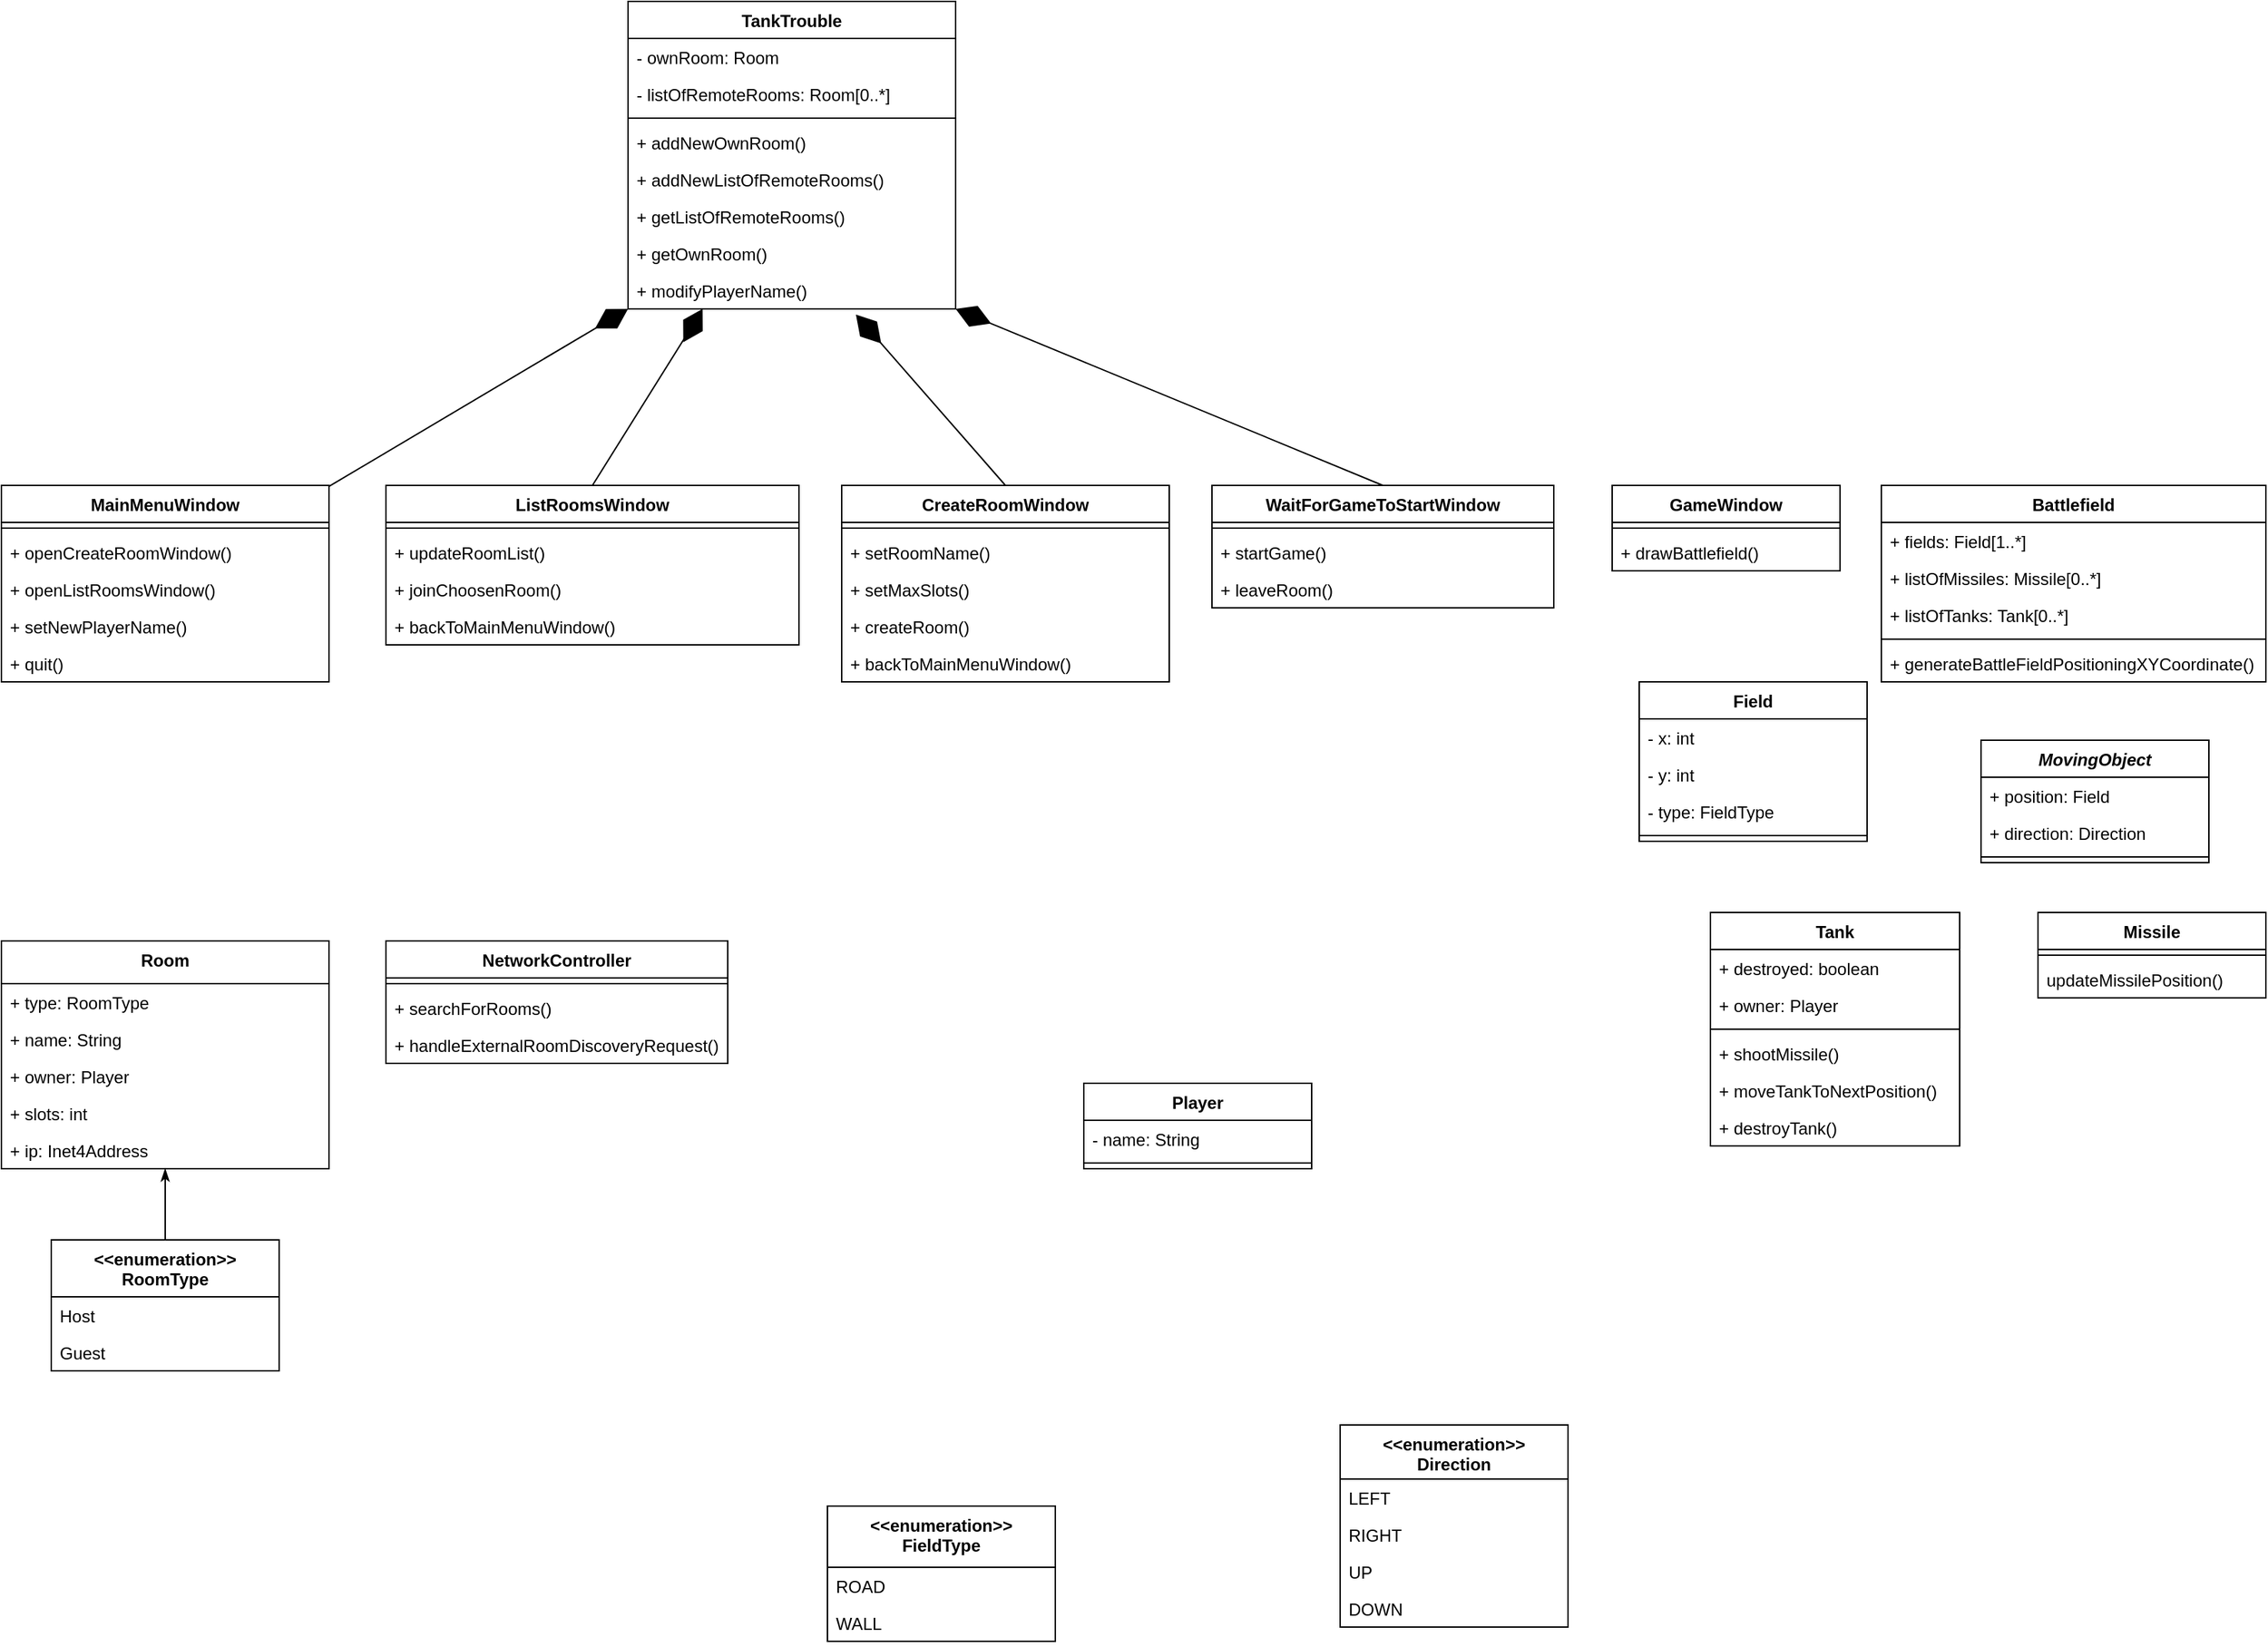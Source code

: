 <mxfile version="17.4.6" type="device"><diagram id="C5RBs43oDa-KdzZeNtuy" name="Page-1"><mxGraphModel dx="2249" dy="2112" grid="1" gridSize="10" guides="1" tooltips="1" connect="1" arrows="1" fold="1" page="1" pageScale="1" pageWidth="827" pageHeight="1169" math="0" shadow="0"><root><mxCell id="WIyWlLk6GJQsqaUBKTNV-0"/><mxCell id="WIyWlLk6GJQsqaUBKTNV-1" parent="WIyWlLk6GJQsqaUBKTNV-0"/><mxCell id="-jOKE5m_U8Y6t2ILIKxy-20" value="MainMenuWindow" style="swimlane;fontStyle=1;align=center;verticalAlign=top;childLayout=stackLayout;horizontal=1;startSize=26;horizontalStack=0;resizeParent=1;resizeParentMax=0;resizeLast=0;collapsible=1;marginBottom=0;" vertex="1" parent="WIyWlLk6GJQsqaUBKTNV-1"><mxGeometry x="30" y="320" width="230" height="138" as="geometry"/></mxCell><mxCell id="-jOKE5m_U8Y6t2ILIKxy-22" value="" style="line;strokeWidth=1;fillColor=none;align=left;verticalAlign=middle;spacingTop=-1;spacingLeft=3;spacingRight=3;rotatable=0;labelPosition=right;points=[];portConstraint=eastwest;" vertex="1" parent="-jOKE5m_U8Y6t2ILIKxy-20"><mxGeometry y="26" width="230" height="8" as="geometry"/></mxCell><mxCell id="-jOKE5m_U8Y6t2ILIKxy-23" value="+ openCreateRoomWindow()" style="text;strokeColor=none;fillColor=none;align=left;verticalAlign=top;spacingLeft=4;spacingRight=4;overflow=hidden;rotatable=0;points=[[0,0.5],[1,0.5]];portConstraint=eastwest;" vertex="1" parent="-jOKE5m_U8Y6t2ILIKxy-20"><mxGeometry y="34" width="230" height="26" as="geometry"/></mxCell><mxCell id="-jOKE5m_U8Y6t2ILIKxy-24" value="+ openListRoomsWindow()" style="text;strokeColor=none;fillColor=none;align=left;verticalAlign=top;spacingLeft=4;spacingRight=4;overflow=hidden;rotatable=0;points=[[0,0.5],[1,0.5]];portConstraint=eastwest;" vertex="1" parent="-jOKE5m_U8Y6t2ILIKxy-20"><mxGeometry y="60" width="230" height="26" as="geometry"/></mxCell><mxCell id="-jOKE5m_U8Y6t2ILIKxy-25" value="+ setNewPlayerName()" style="text;strokeColor=none;fillColor=none;align=left;verticalAlign=top;spacingLeft=4;spacingRight=4;overflow=hidden;rotatable=0;points=[[0,0.5],[1,0.5]];portConstraint=eastwest;" vertex="1" parent="-jOKE5m_U8Y6t2ILIKxy-20"><mxGeometry y="86" width="230" height="26" as="geometry"/></mxCell><mxCell id="-jOKE5m_U8Y6t2ILIKxy-27" value="+ quit()" style="text;strokeColor=none;fillColor=none;align=left;verticalAlign=top;spacingLeft=4;spacingRight=4;overflow=hidden;rotatable=0;points=[[0,0.5],[1,0.5]];portConstraint=eastwest;" vertex="1" parent="-jOKE5m_U8Y6t2ILIKxy-20"><mxGeometry y="112" width="230" height="26" as="geometry"/></mxCell><mxCell id="-jOKE5m_U8Y6t2ILIKxy-28" value="CreateRoomWindow" style="swimlane;fontStyle=1;align=center;verticalAlign=top;childLayout=stackLayout;horizontal=1;startSize=26;horizontalStack=0;resizeParent=1;resizeParentMax=0;resizeLast=0;collapsible=1;marginBottom=0;" vertex="1" parent="WIyWlLk6GJQsqaUBKTNV-1"><mxGeometry x="620" y="320" width="230" height="138" as="geometry"/></mxCell><mxCell id="-jOKE5m_U8Y6t2ILIKxy-30" value="" style="line;strokeWidth=1;fillColor=none;align=left;verticalAlign=middle;spacingTop=-1;spacingLeft=3;spacingRight=3;rotatable=0;labelPosition=right;points=[];portConstraint=eastwest;" vertex="1" parent="-jOKE5m_U8Y6t2ILIKxy-28"><mxGeometry y="26" width="230" height="8" as="geometry"/></mxCell><mxCell id="-jOKE5m_U8Y6t2ILIKxy-41" value="+ setRoomName()" style="text;strokeColor=none;fillColor=none;align=left;verticalAlign=top;spacingLeft=4;spacingRight=4;overflow=hidden;rotatable=0;points=[[0,0.5],[1,0.5]];portConstraint=eastwest;" vertex="1" parent="-jOKE5m_U8Y6t2ILIKxy-28"><mxGeometry y="34" width="230" height="26" as="geometry"/></mxCell><mxCell id="-jOKE5m_U8Y6t2ILIKxy-32" value="+ setMaxSlots()" style="text;strokeColor=none;fillColor=none;align=left;verticalAlign=top;spacingLeft=4;spacingRight=4;overflow=hidden;rotatable=0;points=[[0,0.5],[1,0.5]];portConstraint=eastwest;" vertex="1" parent="-jOKE5m_U8Y6t2ILIKxy-28"><mxGeometry y="60" width="230" height="26" as="geometry"/></mxCell><mxCell id="-jOKE5m_U8Y6t2ILIKxy-33" value="+ createRoom()" style="text;strokeColor=none;fillColor=none;align=left;verticalAlign=top;spacingLeft=4;spacingRight=4;overflow=hidden;rotatable=0;points=[[0,0.5],[1,0.5]];portConstraint=eastwest;" vertex="1" parent="-jOKE5m_U8Y6t2ILIKxy-28"><mxGeometry y="86" width="230" height="26" as="geometry"/></mxCell><mxCell id="-jOKE5m_U8Y6t2ILIKxy-47" value="+ backToMainMenuWindow()" style="text;strokeColor=none;fillColor=none;align=left;verticalAlign=top;spacingLeft=4;spacingRight=4;overflow=hidden;rotatable=0;points=[[0,0.5],[1,0.5]];portConstraint=eastwest;" vertex="1" parent="-jOKE5m_U8Y6t2ILIKxy-28"><mxGeometry y="112" width="230" height="26" as="geometry"/></mxCell><mxCell id="-jOKE5m_U8Y6t2ILIKxy-42" value="ListRoomsWindow" style="swimlane;fontStyle=1;align=center;verticalAlign=top;childLayout=stackLayout;horizontal=1;startSize=26;horizontalStack=0;resizeParent=1;resizeParentMax=0;resizeLast=0;collapsible=1;marginBottom=0;" vertex="1" parent="WIyWlLk6GJQsqaUBKTNV-1"><mxGeometry x="300" y="320" width="290" height="112" as="geometry"/></mxCell><mxCell id="-jOKE5m_U8Y6t2ILIKxy-44" value="" style="line;strokeWidth=1;fillColor=none;align=left;verticalAlign=middle;spacingTop=-1;spacingLeft=3;spacingRight=3;rotatable=0;labelPosition=right;points=[];portConstraint=eastwest;" vertex="1" parent="-jOKE5m_U8Y6t2ILIKxy-42"><mxGeometry y="26" width="290" height="8" as="geometry"/></mxCell><mxCell id="-jOKE5m_U8Y6t2ILIKxy-45" value="+ updateRoomList()" style="text;strokeColor=none;fillColor=none;align=left;verticalAlign=top;spacingLeft=4;spacingRight=4;overflow=hidden;rotatable=0;points=[[0,0.5],[1,0.5]];portConstraint=eastwest;" vertex="1" parent="-jOKE5m_U8Y6t2ILIKxy-42"><mxGeometry y="34" width="290" height="26" as="geometry"/></mxCell><mxCell id="-jOKE5m_U8Y6t2ILIKxy-46" value="+ joinChoosenRoom()" style="text;strokeColor=none;fillColor=none;align=left;verticalAlign=top;spacingLeft=4;spacingRight=4;overflow=hidden;rotatable=0;points=[[0,0.5],[1,0.5]];portConstraint=eastwest;" vertex="1" parent="-jOKE5m_U8Y6t2ILIKxy-42"><mxGeometry y="60" width="290" height="26" as="geometry"/></mxCell><mxCell id="-jOKE5m_U8Y6t2ILIKxy-48" value="+ backToMainMenuWindow()" style="text;strokeColor=none;fillColor=none;align=left;verticalAlign=top;spacingLeft=4;spacingRight=4;overflow=hidden;rotatable=0;points=[[0,0.5],[1,0.5]];portConstraint=eastwest;" vertex="1" parent="-jOKE5m_U8Y6t2ILIKxy-42"><mxGeometry y="86" width="290" height="26" as="geometry"/></mxCell><mxCell id="-jOKE5m_U8Y6t2ILIKxy-49" value="NetworkController" style="swimlane;fontStyle=1;align=center;verticalAlign=top;childLayout=stackLayout;horizontal=1;startSize=26;horizontalStack=0;resizeParent=1;resizeParentMax=0;resizeLast=0;collapsible=1;marginBottom=0;" vertex="1" parent="WIyWlLk6GJQsqaUBKTNV-1"><mxGeometry x="300" y="640" width="240" height="86" as="geometry"/></mxCell><mxCell id="-jOKE5m_U8Y6t2ILIKxy-51" value="" style="line;strokeWidth=1;fillColor=none;align=left;verticalAlign=middle;spacingTop=-1;spacingLeft=3;spacingRight=3;rotatable=0;labelPosition=right;points=[];portConstraint=eastwest;" vertex="1" parent="-jOKE5m_U8Y6t2ILIKxy-49"><mxGeometry y="26" width="240" height="8" as="geometry"/></mxCell><mxCell id="-jOKE5m_U8Y6t2ILIKxy-52" value="+ searchForRooms()" style="text;strokeColor=none;fillColor=none;align=left;verticalAlign=top;spacingLeft=4;spacingRight=4;overflow=hidden;rotatable=0;points=[[0,0.5],[1,0.5]];portConstraint=eastwest;" vertex="1" parent="-jOKE5m_U8Y6t2ILIKxy-49"><mxGeometry y="34" width="240" height="26" as="geometry"/></mxCell><mxCell id="-jOKE5m_U8Y6t2ILIKxy-106" value="+ handleExternalRoomDiscoveryRequest()" style="text;strokeColor=none;fillColor=none;align=left;verticalAlign=top;spacingLeft=4;spacingRight=4;overflow=hidden;rotatable=0;points=[[0,0.5],[1,0.5]];portConstraint=eastwest;" vertex="1" parent="-jOKE5m_U8Y6t2ILIKxy-49"><mxGeometry y="60" width="240" height="26" as="geometry"/></mxCell><mxCell id="-jOKE5m_U8Y6t2ILIKxy-57" value="WaitForGameToStartWindow" style="swimlane;fontStyle=1;align=center;verticalAlign=top;childLayout=stackLayout;horizontal=1;startSize=26;horizontalStack=0;resizeParent=1;resizeParentMax=0;resizeLast=0;collapsible=1;marginBottom=0;" vertex="1" parent="WIyWlLk6GJQsqaUBKTNV-1"><mxGeometry x="880" y="320" width="240" height="86" as="geometry"/></mxCell><mxCell id="-jOKE5m_U8Y6t2ILIKxy-59" value="" style="line;strokeWidth=1;fillColor=none;align=left;verticalAlign=middle;spacingTop=-1;spacingLeft=3;spacingRight=3;rotatable=0;labelPosition=right;points=[];portConstraint=eastwest;" vertex="1" parent="-jOKE5m_U8Y6t2ILIKxy-57"><mxGeometry y="26" width="240" height="8" as="geometry"/></mxCell><mxCell id="-jOKE5m_U8Y6t2ILIKxy-60" value="+ startGame()" style="text;strokeColor=none;fillColor=none;align=left;verticalAlign=top;spacingLeft=4;spacingRight=4;overflow=hidden;rotatable=0;points=[[0,0.5],[1,0.5]];portConstraint=eastwest;" vertex="1" parent="-jOKE5m_U8Y6t2ILIKxy-57"><mxGeometry y="34" width="240" height="26" as="geometry"/></mxCell><mxCell id="-jOKE5m_U8Y6t2ILIKxy-103" value="+ leaveRoom()" style="text;strokeColor=none;fillColor=none;align=left;verticalAlign=top;spacingLeft=4;spacingRight=4;overflow=hidden;rotatable=0;points=[[0,0.5],[1,0.5]];portConstraint=eastwest;" vertex="1" parent="-jOKE5m_U8Y6t2ILIKxy-57"><mxGeometry y="60" width="240" height="26" as="geometry"/></mxCell><mxCell id="-jOKE5m_U8Y6t2ILIKxy-61" value="Room" style="swimlane;fontStyle=1;align=center;verticalAlign=top;childLayout=stackLayout;horizontal=1;startSize=30;horizontalStack=0;resizeParent=1;resizeParentMax=0;resizeLast=0;collapsible=1;marginBottom=0;" vertex="1" parent="WIyWlLk6GJQsqaUBKTNV-1"><mxGeometry x="30" y="640" width="230" height="160" as="geometry"/></mxCell><mxCell id="-jOKE5m_U8Y6t2ILIKxy-62" value="+ type: RoomType" style="text;strokeColor=none;fillColor=none;align=left;verticalAlign=top;spacingLeft=4;spacingRight=4;overflow=hidden;rotatable=0;points=[[0,0.5],[1,0.5]];portConstraint=eastwest;" vertex="1" parent="-jOKE5m_U8Y6t2ILIKxy-61"><mxGeometry y="30" width="230" height="26" as="geometry"/></mxCell><mxCell id="-jOKE5m_U8Y6t2ILIKxy-66" value="+ name: String" style="text;strokeColor=none;fillColor=none;align=left;verticalAlign=top;spacingLeft=4;spacingRight=4;overflow=hidden;rotatable=0;points=[[0,0.5],[1,0.5]];portConstraint=eastwest;" vertex="1" parent="-jOKE5m_U8Y6t2ILIKxy-61"><mxGeometry y="56" width="230" height="26" as="geometry"/></mxCell><mxCell id="-jOKE5m_U8Y6t2ILIKxy-67" value="+ owner: Player" style="text;strokeColor=none;fillColor=none;align=left;verticalAlign=top;spacingLeft=4;spacingRight=4;overflow=hidden;rotatable=0;points=[[0,0.5],[1,0.5]];portConstraint=eastwest;" vertex="1" parent="-jOKE5m_U8Y6t2ILIKxy-61"><mxGeometry y="82" width="230" height="26" as="geometry"/></mxCell><mxCell id="-jOKE5m_U8Y6t2ILIKxy-68" value="+ slots: int" style="text;strokeColor=none;fillColor=none;align=left;verticalAlign=top;spacingLeft=4;spacingRight=4;overflow=hidden;rotatable=0;points=[[0,0.5],[1,0.5]];portConstraint=eastwest;" vertex="1" parent="-jOKE5m_U8Y6t2ILIKxy-61"><mxGeometry y="108" width="230" height="26" as="geometry"/></mxCell><mxCell id="-jOKE5m_U8Y6t2ILIKxy-69" value="+ ip: Inet4Address" style="text;strokeColor=none;fillColor=none;align=left;verticalAlign=top;spacingLeft=4;spacingRight=4;overflow=hidden;rotatable=0;points=[[0,0.5],[1,0.5]];portConstraint=eastwest;" vertex="1" parent="-jOKE5m_U8Y6t2ILIKxy-61"><mxGeometry y="134" width="230" height="26" as="geometry"/></mxCell><mxCell id="-jOKE5m_U8Y6t2ILIKxy-107" style="edgeStyle=orthogonalEdgeStyle;rounded=0;orthogonalLoop=1;jettySize=auto;html=1;exitX=0.5;exitY=0;exitDx=0;exitDy=0;endArrow=classicThin;endFill=1;" edge="1" parent="WIyWlLk6GJQsqaUBKTNV-1" source="-jOKE5m_U8Y6t2ILIKxy-70" target="-jOKE5m_U8Y6t2ILIKxy-61"><mxGeometry relative="1" as="geometry"/></mxCell><mxCell id="-jOKE5m_U8Y6t2ILIKxy-70" value="&lt;&lt;enumeration&gt;&gt;&#10;RoomType" style="swimlane;fontStyle=1;align=center;verticalAlign=top;childLayout=stackLayout;horizontal=1;startSize=40;horizontalStack=0;resizeParent=1;resizeParentMax=0;resizeLast=0;collapsible=1;marginBottom=0;" vertex="1" parent="WIyWlLk6GJQsqaUBKTNV-1"><mxGeometry x="65" y="850" width="160" height="92" as="geometry"/></mxCell><mxCell id="-jOKE5m_U8Y6t2ILIKxy-71" value="Host" style="text;strokeColor=none;fillColor=none;align=left;verticalAlign=top;spacingLeft=4;spacingRight=4;overflow=hidden;rotatable=0;points=[[0,0.5],[1,0.5]];portConstraint=eastwest;" vertex="1" parent="-jOKE5m_U8Y6t2ILIKxy-70"><mxGeometry y="40" width="160" height="26" as="geometry"/></mxCell><mxCell id="-jOKE5m_U8Y6t2ILIKxy-74" value="Guest" style="text;strokeColor=none;fillColor=none;align=left;verticalAlign=top;spacingLeft=4;spacingRight=4;overflow=hidden;rotatable=0;points=[[0,0.5],[1,0.5]];portConstraint=eastwest;" vertex="1" parent="-jOKE5m_U8Y6t2ILIKxy-70"><mxGeometry y="66" width="160" height="26" as="geometry"/></mxCell><mxCell id="-jOKE5m_U8Y6t2ILIKxy-83" value="TankTrouble" style="swimlane;fontStyle=1;align=center;verticalAlign=top;childLayout=stackLayout;horizontal=1;startSize=26;horizontalStack=0;resizeParent=1;resizeParentMax=0;resizeLast=0;collapsible=1;marginBottom=0;" vertex="1" parent="WIyWlLk6GJQsqaUBKTNV-1"><mxGeometry x="470" y="-20" width="230" height="216" as="geometry"/></mxCell><mxCell id="-jOKE5m_U8Y6t2ILIKxy-84" value="- ownRoom: Room" style="text;strokeColor=none;fillColor=none;align=left;verticalAlign=top;spacingLeft=4;spacingRight=4;overflow=hidden;rotatable=0;points=[[0,0.5],[1,0.5]];portConstraint=eastwest;" vertex="1" parent="-jOKE5m_U8Y6t2ILIKxy-83"><mxGeometry y="26" width="230" height="26" as="geometry"/></mxCell><mxCell id="-jOKE5m_U8Y6t2ILIKxy-87" value="- listOfRemoteRooms: Room[0..*]" style="text;strokeColor=none;fillColor=none;align=left;verticalAlign=top;spacingLeft=4;spacingRight=4;overflow=hidden;rotatable=0;points=[[0,0.5],[1,0.5]];portConstraint=eastwest;" vertex="1" parent="-jOKE5m_U8Y6t2ILIKxy-83"><mxGeometry y="52" width="230" height="26" as="geometry"/></mxCell><mxCell id="-jOKE5m_U8Y6t2ILIKxy-85" value="" style="line;strokeWidth=1;fillColor=none;align=left;verticalAlign=middle;spacingTop=-1;spacingLeft=3;spacingRight=3;rotatable=0;labelPosition=right;points=[];portConstraint=eastwest;" vertex="1" parent="-jOKE5m_U8Y6t2ILIKxy-83"><mxGeometry y="78" width="230" height="8" as="geometry"/></mxCell><mxCell id="-jOKE5m_U8Y6t2ILIKxy-86" value="+ addNewOwnRoom()" style="text;strokeColor=none;fillColor=none;align=left;verticalAlign=top;spacingLeft=4;spacingRight=4;overflow=hidden;rotatable=0;points=[[0,0.5],[1,0.5]];portConstraint=eastwest;" vertex="1" parent="-jOKE5m_U8Y6t2ILIKxy-83"><mxGeometry y="86" width="230" height="26" as="geometry"/></mxCell><mxCell id="-jOKE5m_U8Y6t2ILIKxy-89" value="+ addNewListOfRemoteRooms()" style="text;strokeColor=none;fillColor=none;align=left;verticalAlign=top;spacingLeft=4;spacingRight=4;overflow=hidden;rotatable=0;points=[[0,0.5],[1,0.5]];portConstraint=eastwest;" vertex="1" parent="-jOKE5m_U8Y6t2ILIKxy-83"><mxGeometry y="112" width="230" height="26" as="geometry"/></mxCell><mxCell id="-jOKE5m_U8Y6t2ILIKxy-90" value="+ getListOfRemoteRooms()" style="text;strokeColor=none;fillColor=none;align=left;verticalAlign=top;spacingLeft=4;spacingRight=4;overflow=hidden;rotatable=0;points=[[0,0.5],[1,0.5]];portConstraint=eastwest;" vertex="1" parent="-jOKE5m_U8Y6t2ILIKxy-83"><mxGeometry y="138" width="230" height="26" as="geometry"/></mxCell><mxCell id="-jOKE5m_U8Y6t2ILIKxy-98" value="+ getOwnRoom()" style="text;strokeColor=none;fillColor=none;align=left;verticalAlign=top;spacingLeft=4;spacingRight=4;overflow=hidden;rotatable=0;points=[[0,0.5],[1,0.5]];portConstraint=eastwest;" vertex="1" parent="-jOKE5m_U8Y6t2ILIKxy-83"><mxGeometry y="164" width="230" height="26" as="geometry"/></mxCell><mxCell id="-jOKE5m_U8Y6t2ILIKxy-170" value="+ modifyPlayerName()" style="text;strokeColor=none;fillColor=none;align=left;verticalAlign=top;spacingLeft=4;spacingRight=4;overflow=hidden;rotatable=0;points=[[0,0.5],[1,0.5]];portConstraint=eastwest;" vertex="1" parent="-jOKE5m_U8Y6t2ILIKxy-83"><mxGeometry y="190" width="230" height="26" as="geometry"/></mxCell><mxCell id="-jOKE5m_U8Y6t2ILIKxy-99" value="" style="endArrow=diamondThin;endFill=1;endSize=24;html=1;rounded=0;entryX=0;entryY=1;entryDx=0;entryDy=0;" edge="1" parent="WIyWlLk6GJQsqaUBKTNV-1" source="-jOKE5m_U8Y6t2ILIKxy-20" target="-jOKE5m_U8Y6t2ILIKxy-83"><mxGeometry width="160" relative="1" as="geometry"><mxPoint x="440" y="430" as="sourcePoint"/><mxPoint x="600" y="430" as="targetPoint"/></mxGeometry></mxCell><mxCell id="-jOKE5m_U8Y6t2ILIKxy-100" value="" style="endArrow=diamondThin;endFill=1;endSize=24;html=1;rounded=0;exitX=0.5;exitY=0;exitDx=0;exitDy=0;" edge="1" parent="WIyWlLk6GJQsqaUBKTNV-1" source="-jOKE5m_U8Y6t2ILIKxy-42" target="-jOKE5m_U8Y6t2ILIKxy-83"><mxGeometry width="160" relative="1" as="geometry"><mxPoint x="600" y="20" as="sourcePoint"/><mxPoint x="760" y="20" as="targetPoint"/><Array as="points"><mxPoint x="520" y="200"/></Array></mxGeometry></mxCell><mxCell id="-jOKE5m_U8Y6t2ILIKxy-101" value="" style="endArrow=diamondThin;endFill=1;endSize=24;html=1;rounded=0;exitX=0.5;exitY=0;exitDx=0;exitDy=0;" edge="1" parent="WIyWlLk6GJQsqaUBKTNV-1" source="-jOKE5m_U8Y6t2ILIKxy-28"><mxGeometry width="160" relative="1" as="geometry"><mxPoint x="740" y="240" as="sourcePoint"/><mxPoint x="630" y="200" as="targetPoint"/></mxGeometry></mxCell><mxCell id="-jOKE5m_U8Y6t2ILIKxy-102" value="" style="endArrow=diamondThin;endFill=1;endSize=24;html=1;rounded=0;exitX=0.5;exitY=0;exitDx=0;exitDy=0;entryX=1;entryY=1;entryDx=0;entryDy=0;" edge="1" parent="WIyWlLk6GJQsqaUBKTNV-1" source="-jOKE5m_U8Y6t2ILIKxy-57" target="-jOKE5m_U8Y6t2ILIKxy-83"><mxGeometry width="160" relative="1" as="geometry"><mxPoint x="930" y="190" as="sourcePoint"/><mxPoint x="1090" y="190" as="targetPoint"/></mxGeometry></mxCell><mxCell id="-jOKE5m_U8Y6t2ILIKxy-108" value="MovingObject" style="swimlane;fontStyle=3;align=center;verticalAlign=top;childLayout=stackLayout;horizontal=1;startSize=26;horizontalStack=0;resizeParent=1;resizeParentMax=0;resizeLast=0;collapsible=1;marginBottom=0;" vertex="1" parent="WIyWlLk6GJQsqaUBKTNV-1"><mxGeometry x="1420" y="499" width="160" height="86" as="geometry"/></mxCell><mxCell id="-jOKE5m_U8Y6t2ILIKxy-109" value="+ position: Field" style="text;strokeColor=none;fillColor=none;align=left;verticalAlign=top;spacingLeft=4;spacingRight=4;overflow=hidden;rotatable=0;points=[[0,0.5],[1,0.5]];portConstraint=eastwest;" vertex="1" parent="-jOKE5m_U8Y6t2ILIKxy-108"><mxGeometry y="26" width="160" height="26" as="geometry"/></mxCell><mxCell id="-jOKE5m_U8Y6t2ILIKxy-112" value="+ direction: Direction" style="text;strokeColor=none;fillColor=none;align=left;verticalAlign=top;spacingLeft=4;spacingRight=4;overflow=hidden;rotatable=0;points=[[0,0.5],[1,0.5]];portConstraint=eastwest;" vertex="1" parent="-jOKE5m_U8Y6t2ILIKxy-108"><mxGeometry y="52" width="160" height="26" as="geometry"/></mxCell><mxCell id="-jOKE5m_U8Y6t2ILIKxy-110" value="" style="line;strokeWidth=1;fillColor=none;align=left;verticalAlign=middle;spacingTop=-1;spacingLeft=3;spacingRight=3;rotatable=0;labelPosition=right;points=[];portConstraint=eastwest;" vertex="1" parent="-jOKE5m_U8Y6t2ILIKxy-108"><mxGeometry y="78" width="160" height="8" as="geometry"/></mxCell><mxCell id="-jOKE5m_U8Y6t2ILIKxy-113" value="&lt;&lt;enumeration&gt;&gt;&#10;Direction" style="swimlane;fontStyle=1;align=center;verticalAlign=top;childLayout=stackLayout;horizontal=1;startSize=38;horizontalStack=0;resizeParent=1;resizeParentMax=0;resizeLast=0;collapsible=1;marginBottom=0;" vertex="1" parent="WIyWlLk6GJQsqaUBKTNV-1"><mxGeometry x="970" y="980" width="160" height="142" as="geometry"/></mxCell><mxCell id="-jOKE5m_U8Y6t2ILIKxy-118" value="LEFT" style="text;strokeColor=none;fillColor=none;align=left;verticalAlign=top;spacingLeft=4;spacingRight=4;overflow=hidden;rotatable=0;points=[[0,0.5],[1,0.5]];portConstraint=eastwest;" vertex="1" parent="-jOKE5m_U8Y6t2ILIKxy-113"><mxGeometry y="38" width="160" height="26" as="geometry"/></mxCell><mxCell id="-jOKE5m_U8Y6t2ILIKxy-119" value="RIGHT" style="text;strokeColor=none;fillColor=none;align=left;verticalAlign=top;spacingLeft=4;spacingRight=4;overflow=hidden;rotatable=0;points=[[0,0.5],[1,0.5]];portConstraint=eastwest;" vertex="1" parent="-jOKE5m_U8Y6t2ILIKxy-113"><mxGeometry y="64" width="160" height="26" as="geometry"/></mxCell><mxCell id="-jOKE5m_U8Y6t2ILIKxy-114" value="UP" style="text;strokeColor=none;fillColor=none;align=left;verticalAlign=top;spacingLeft=4;spacingRight=4;overflow=hidden;rotatable=0;points=[[0,0.5],[1,0.5]];portConstraint=eastwest;" vertex="1" parent="-jOKE5m_U8Y6t2ILIKxy-113"><mxGeometry y="90" width="160" height="26" as="geometry"/></mxCell><mxCell id="-jOKE5m_U8Y6t2ILIKxy-117" value="DOWN" style="text;strokeColor=none;fillColor=none;align=left;verticalAlign=top;spacingLeft=4;spacingRight=4;overflow=hidden;rotatable=0;points=[[0,0.5],[1,0.5]];portConstraint=eastwest;" vertex="1" parent="-jOKE5m_U8Y6t2ILIKxy-113"><mxGeometry y="116" width="160" height="26" as="geometry"/></mxCell><mxCell id="-jOKE5m_U8Y6t2ILIKxy-120" value="Tank" style="swimlane;fontStyle=1;align=center;verticalAlign=top;childLayout=stackLayout;horizontal=1;startSize=26;horizontalStack=0;resizeParent=1;resizeParentMax=0;resizeLast=0;collapsible=1;marginBottom=0;" vertex="1" parent="WIyWlLk6GJQsqaUBKTNV-1"><mxGeometry x="1230" y="620" width="175" height="164" as="geometry"/></mxCell><mxCell id="-jOKE5m_U8Y6t2ILIKxy-121" value="+ destroyed: boolean" style="text;strokeColor=none;fillColor=none;align=left;verticalAlign=top;spacingLeft=4;spacingRight=4;overflow=hidden;rotatable=0;points=[[0,0.5],[1,0.5]];portConstraint=eastwest;" vertex="1" parent="-jOKE5m_U8Y6t2ILIKxy-120"><mxGeometry y="26" width="175" height="26" as="geometry"/></mxCell><mxCell id="-jOKE5m_U8Y6t2ILIKxy-128" value="+ owner: Player" style="text;strokeColor=none;fillColor=none;align=left;verticalAlign=top;spacingLeft=4;spacingRight=4;overflow=hidden;rotatable=0;points=[[0,0.5],[1,0.5]];portConstraint=eastwest;" vertex="1" parent="-jOKE5m_U8Y6t2ILIKxy-120"><mxGeometry y="52" width="175" height="26" as="geometry"/></mxCell><mxCell id="-jOKE5m_U8Y6t2ILIKxy-122" value="" style="line;strokeWidth=1;fillColor=none;align=left;verticalAlign=middle;spacingTop=-1;spacingLeft=3;spacingRight=3;rotatable=0;labelPosition=right;points=[];portConstraint=eastwest;" vertex="1" parent="-jOKE5m_U8Y6t2ILIKxy-120"><mxGeometry y="78" width="175" height="8" as="geometry"/></mxCell><mxCell id="-jOKE5m_U8Y6t2ILIKxy-123" value="+ shootMissile()" style="text;strokeColor=none;fillColor=none;align=left;verticalAlign=top;spacingLeft=4;spacingRight=4;overflow=hidden;rotatable=0;points=[[0,0.5],[1,0.5]];portConstraint=eastwest;" vertex="1" parent="-jOKE5m_U8Y6t2ILIKxy-120"><mxGeometry y="86" width="175" height="26" as="geometry"/></mxCell><mxCell id="-jOKE5m_U8Y6t2ILIKxy-129" value="+ moveTankToNextPosition()" style="text;strokeColor=none;fillColor=none;align=left;verticalAlign=top;spacingLeft=4;spacingRight=4;overflow=hidden;rotatable=0;points=[[0,0.5],[1,0.5]];portConstraint=eastwest;" vertex="1" parent="-jOKE5m_U8Y6t2ILIKxy-120"><mxGeometry y="112" width="175" height="26" as="geometry"/></mxCell><mxCell id="-jOKE5m_U8Y6t2ILIKxy-130" value="+ destroyTank()" style="text;strokeColor=none;fillColor=none;align=left;verticalAlign=top;spacingLeft=4;spacingRight=4;overflow=hidden;rotatable=0;points=[[0,0.5],[1,0.5]];portConstraint=eastwest;" vertex="1" parent="-jOKE5m_U8Y6t2ILIKxy-120"><mxGeometry y="138" width="175" height="26" as="geometry"/></mxCell><mxCell id="-jOKE5m_U8Y6t2ILIKxy-124" value="Missile" style="swimlane;fontStyle=1;align=center;verticalAlign=top;childLayout=stackLayout;horizontal=1;startSize=26;horizontalStack=0;resizeParent=1;resizeParentMax=0;resizeLast=0;collapsible=1;marginBottom=0;" vertex="1" parent="WIyWlLk6GJQsqaUBKTNV-1"><mxGeometry x="1460" y="620" width="160" height="60" as="geometry"/></mxCell><mxCell id="-jOKE5m_U8Y6t2ILIKxy-126" value="" style="line;strokeWidth=1;fillColor=none;align=left;verticalAlign=middle;spacingTop=-1;spacingLeft=3;spacingRight=3;rotatable=0;labelPosition=right;points=[];portConstraint=eastwest;" vertex="1" parent="-jOKE5m_U8Y6t2ILIKxy-124"><mxGeometry y="26" width="160" height="8" as="geometry"/></mxCell><mxCell id="-jOKE5m_U8Y6t2ILIKxy-127" value="updateMissilePosition()" style="text;strokeColor=none;fillColor=none;align=left;verticalAlign=top;spacingLeft=4;spacingRight=4;overflow=hidden;rotatable=0;points=[[0,0.5],[1,0.5]];portConstraint=eastwest;" vertex="1" parent="-jOKE5m_U8Y6t2ILIKxy-124"><mxGeometry y="34" width="160" height="26" as="geometry"/></mxCell><mxCell id="-jOKE5m_U8Y6t2ILIKxy-131" value="Battlefield" style="swimlane;fontStyle=1;align=center;verticalAlign=top;childLayout=stackLayout;horizontal=1;startSize=26;horizontalStack=0;resizeParent=1;resizeParentMax=0;resizeLast=0;collapsible=1;marginBottom=0;" vertex="1" parent="WIyWlLk6GJQsqaUBKTNV-1"><mxGeometry x="1350" y="320" width="270" height="138" as="geometry"/></mxCell><mxCell id="-jOKE5m_U8Y6t2ILIKxy-132" value="+ fields: Field[1..*]" style="text;strokeColor=none;fillColor=none;align=left;verticalAlign=top;spacingLeft=4;spacingRight=4;overflow=hidden;rotatable=0;points=[[0,0.5],[1,0.5]];portConstraint=eastwest;" vertex="1" parent="-jOKE5m_U8Y6t2ILIKxy-131"><mxGeometry y="26" width="270" height="26" as="geometry"/></mxCell><mxCell id="-jOKE5m_U8Y6t2ILIKxy-163" value="+ listOfMissiles: Missile[0..*]" style="text;strokeColor=none;fillColor=none;align=left;verticalAlign=top;spacingLeft=4;spacingRight=4;overflow=hidden;rotatable=0;points=[[0,0.5],[1,0.5]];portConstraint=eastwest;" vertex="1" parent="-jOKE5m_U8Y6t2ILIKxy-131"><mxGeometry y="52" width="270" height="26" as="geometry"/></mxCell><mxCell id="-jOKE5m_U8Y6t2ILIKxy-164" value="+ listOfTanks: Tank[0..*]" style="text;strokeColor=none;fillColor=none;align=left;verticalAlign=top;spacingLeft=4;spacingRight=4;overflow=hidden;rotatable=0;points=[[0,0.5],[1,0.5]];portConstraint=eastwest;" vertex="1" parent="-jOKE5m_U8Y6t2ILIKxy-131"><mxGeometry y="78" width="270" height="26" as="geometry"/></mxCell><mxCell id="-jOKE5m_U8Y6t2ILIKxy-133" value="" style="line;strokeWidth=1;fillColor=none;align=left;verticalAlign=middle;spacingTop=-1;spacingLeft=3;spacingRight=3;rotatable=0;labelPosition=right;points=[];portConstraint=eastwest;" vertex="1" parent="-jOKE5m_U8Y6t2ILIKxy-131"><mxGeometry y="104" width="270" height="8" as="geometry"/></mxCell><mxCell id="-jOKE5m_U8Y6t2ILIKxy-134" value="+ generateBattleFieldPositioningXYCoordinate()" style="text;strokeColor=none;fillColor=none;align=left;verticalAlign=top;spacingLeft=4;spacingRight=4;overflow=hidden;rotatable=0;points=[[0,0.5],[1,0.5]];portConstraint=eastwest;" vertex="1" parent="-jOKE5m_U8Y6t2ILIKxy-131"><mxGeometry y="112" width="270" height="26" as="geometry"/></mxCell><mxCell id="-jOKE5m_U8Y6t2ILIKxy-135" value="Field" style="swimlane;fontStyle=1;align=center;verticalAlign=top;childLayout=stackLayout;horizontal=1;startSize=26;horizontalStack=0;resizeParent=1;resizeParentMax=0;resizeLast=0;collapsible=1;marginBottom=0;" vertex="1" parent="WIyWlLk6GJQsqaUBKTNV-1"><mxGeometry x="1180" y="458" width="160" height="112" as="geometry"/></mxCell><mxCell id="-jOKE5m_U8Y6t2ILIKxy-136" value="- x: int" style="text;strokeColor=none;fillColor=none;align=left;verticalAlign=top;spacingLeft=4;spacingRight=4;overflow=hidden;rotatable=0;points=[[0,0.5],[1,0.5]];portConstraint=eastwest;" vertex="1" parent="-jOKE5m_U8Y6t2ILIKxy-135"><mxGeometry y="26" width="160" height="26" as="geometry"/></mxCell><mxCell id="-jOKE5m_U8Y6t2ILIKxy-139" value="- y: int" style="text;strokeColor=none;fillColor=none;align=left;verticalAlign=top;spacingLeft=4;spacingRight=4;overflow=hidden;rotatable=0;points=[[0,0.5],[1,0.5]];portConstraint=eastwest;" vertex="1" parent="-jOKE5m_U8Y6t2ILIKxy-135"><mxGeometry y="52" width="160" height="26" as="geometry"/></mxCell><mxCell id="-jOKE5m_U8Y6t2ILIKxy-140" value="- type: FieldType" style="text;strokeColor=none;fillColor=none;align=left;verticalAlign=top;spacingLeft=4;spacingRight=4;overflow=hidden;rotatable=0;points=[[0,0.5],[1,0.5]];portConstraint=eastwest;" vertex="1" parent="-jOKE5m_U8Y6t2ILIKxy-135"><mxGeometry y="78" width="160" height="26" as="geometry"/></mxCell><mxCell id="-jOKE5m_U8Y6t2ILIKxy-137" value="" style="line;strokeWidth=1;fillColor=none;align=left;verticalAlign=middle;spacingTop=-1;spacingLeft=3;spacingRight=3;rotatable=0;labelPosition=right;points=[];portConstraint=eastwest;" vertex="1" parent="-jOKE5m_U8Y6t2ILIKxy-135"><mxGeometry y="104" width="160" height="8" as="geometry"/></mxCell><mxCell id="-jOKE5m_U8Y6t2ILIKxy-146" value="&lt;&lt;enumeration&gt;&gt;&#10;FieldType" style="swimlane;fontStyle=1;align=center;verticalAlign=top;childLayout=stackLayout;horizontal=1;startSize=43;horizontalStack=0;resizeParent=1;resizeParentMax=0;resizeLast=0;collapsible=1;marginBottom=0;" vertex="1" parent="WIyWlLk6GJQsqaUBKTNV-1"><mxGeometry x="610" y="1037" width="160" height="95" as="geometry"/></mxCell><mxCell id="-jOKE5m_U8Y6t2ILIKxy-147" value="ROAD" style="text;strokeColor=none;fillColor=none;align=left;verticalAlign=top;spacingLeft=4;spacingRight=4;overflow=hidden;rotatable=0;points=[[0,0.5],[1,0.5]];portConstraint=eastwest;" vertex="1" parent="-jOKE5m_U8Y6t2ILIKxy-146"><mxGeometry y="43" width="160" height="26" as="geometry"/></mxCell><mxCell id="-jOKE5m_U8Y6t2ILIKxy-150" value="WALL" style="text;strokeColor=none;fillColor=none;align=left;verticalAlign=top;spacingLeft=4;spacingRight=4;overflow=hidden;rotatable=0;points=[[0,0.5],[1,0.5]];portConstraint=eastwest;" vertex="1" parent="-jOKE5m_U8Y6t2ILIKxy-146"><mxGeometry y="69" width="160" height="26" as="geometry"/></mxCell><mxCell id="-jOKE5m_U8Y6t2ILIKxy-158" value="GameWindow" style="swimlane;fontStyle=1;align=center;verticalAlign=top;childLayout=stackLayout;horizontal=1;startSize=26;horizontalStack=0;resizeParent=1;resizeParentMax=0;resizeLast=0;collapsible=1;marginBottom=0;" vertex="1" parent="WIyWlLk6GJQsqaUBKTNV-1"><mxGeometry x="1161" y="320" width="160" height="60" as="geometry"/></mxCell><mxCell id="-jOKE5m_U8Y6t2ILIKxy-160" value="" style="line;strokeWidth=1;fillColor=none;align=left;verticalAlign=middle;spacingTop=-1;spacingLeft=3;spacingRight=3;rotatable=0;labelPosition=right;points=[];portConstraint=eastwest;" vertex="1" parent="-jOKE5m_U8Y6t2ILIKxy-158"><mxGeometry y="26" width="160" height="8" as="geometry"/></mxCell><mxCell id="-jOKE5m_U8Y6t2ILIKxy-161" value="+ drawBattlefield()" style="text;strokeColor=none;fillColor=none;align=left;verticalAlign=top;spacingLeft=4;spacingRight=4;overflow=hidden;rotatable=0;points=[[0,0.5],[1,0.5]];portConstraint=eastwest;" vertex="1" parent="-jOKE5m_U8Y6t2ILIKxy-158"><mxGeometry y="34" width="160" height="26" as="geometry"/></mxCell><mxCell id="-jOKE5m_U8Y6t2ILIKxy-166" value="Player" style="swimlane;fontStyle=1;align=center;verticalAlign=top;childLayout=stackLayout;horizontal=1;startSize=26;horizontalStack=0;resizeParent=1;resizeParentMax=0;resizeLast=0;collapsible=1;marginBottom=0;" vertex="1" parent="WIyWlLk6GJQsqaUBKTNV-1"><mxGeometry x="790" y="740" width="160" height="60" as="geometry"/></mxCell><mxCell id="-jOKE5m_U8Y6t2ILIKxy-167" value="- name: String" style="text;strokeColor=none;fillColor=none;align=left;verticalAlign=top;spacingLeft=4;spacingRight=4;overflow=hidden;rotatable=0;points=[[0,0.5],[1,0.5]];portConstraint=eastwest;" vertex="1" parent="-jOKE5m_U8Y6t2ILIKxy-166"><mxGeometry y="26" width="160" height="26" as="geometry"/></mxCell><mxCell id="-jOKE5m_U8Y6t2ILIKxy-168" value="" style="line;strokeWidth=1;fillColor=none;align=left;verticalAlign=middle;spacingTop=-1;spacingLeft=3;spacingRight=3;rotatable=0;labelPosition=right;points=[];portConstraint=eastwest;" vertex="1" parent="-jOKE5m_U8Y6t2ILIKxy-166"><mxGeometry y="52" width="160" height="8" as="geometry"/></mxCell></root></mxGraphModel></diagram></mxfile>